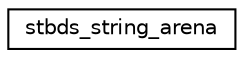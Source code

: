 digraph "Graphical Class Hierarchy"
{
 // LATEX_PDF_SIZE
  edge [fontname="Helvetica",fontsize="10",labelfontname="Helvetica",labelfontsize="10"];
  node [fontname="Helvetica",fontsize="10",shape=record];
  rankdir="LR";
  Node0 [label="stbds_string_arena",height=0.2,width=0.4,color="black", fillcolor="white", style="filled",URL="$structstbds__string__arena.html",tooltip=" "];
}
